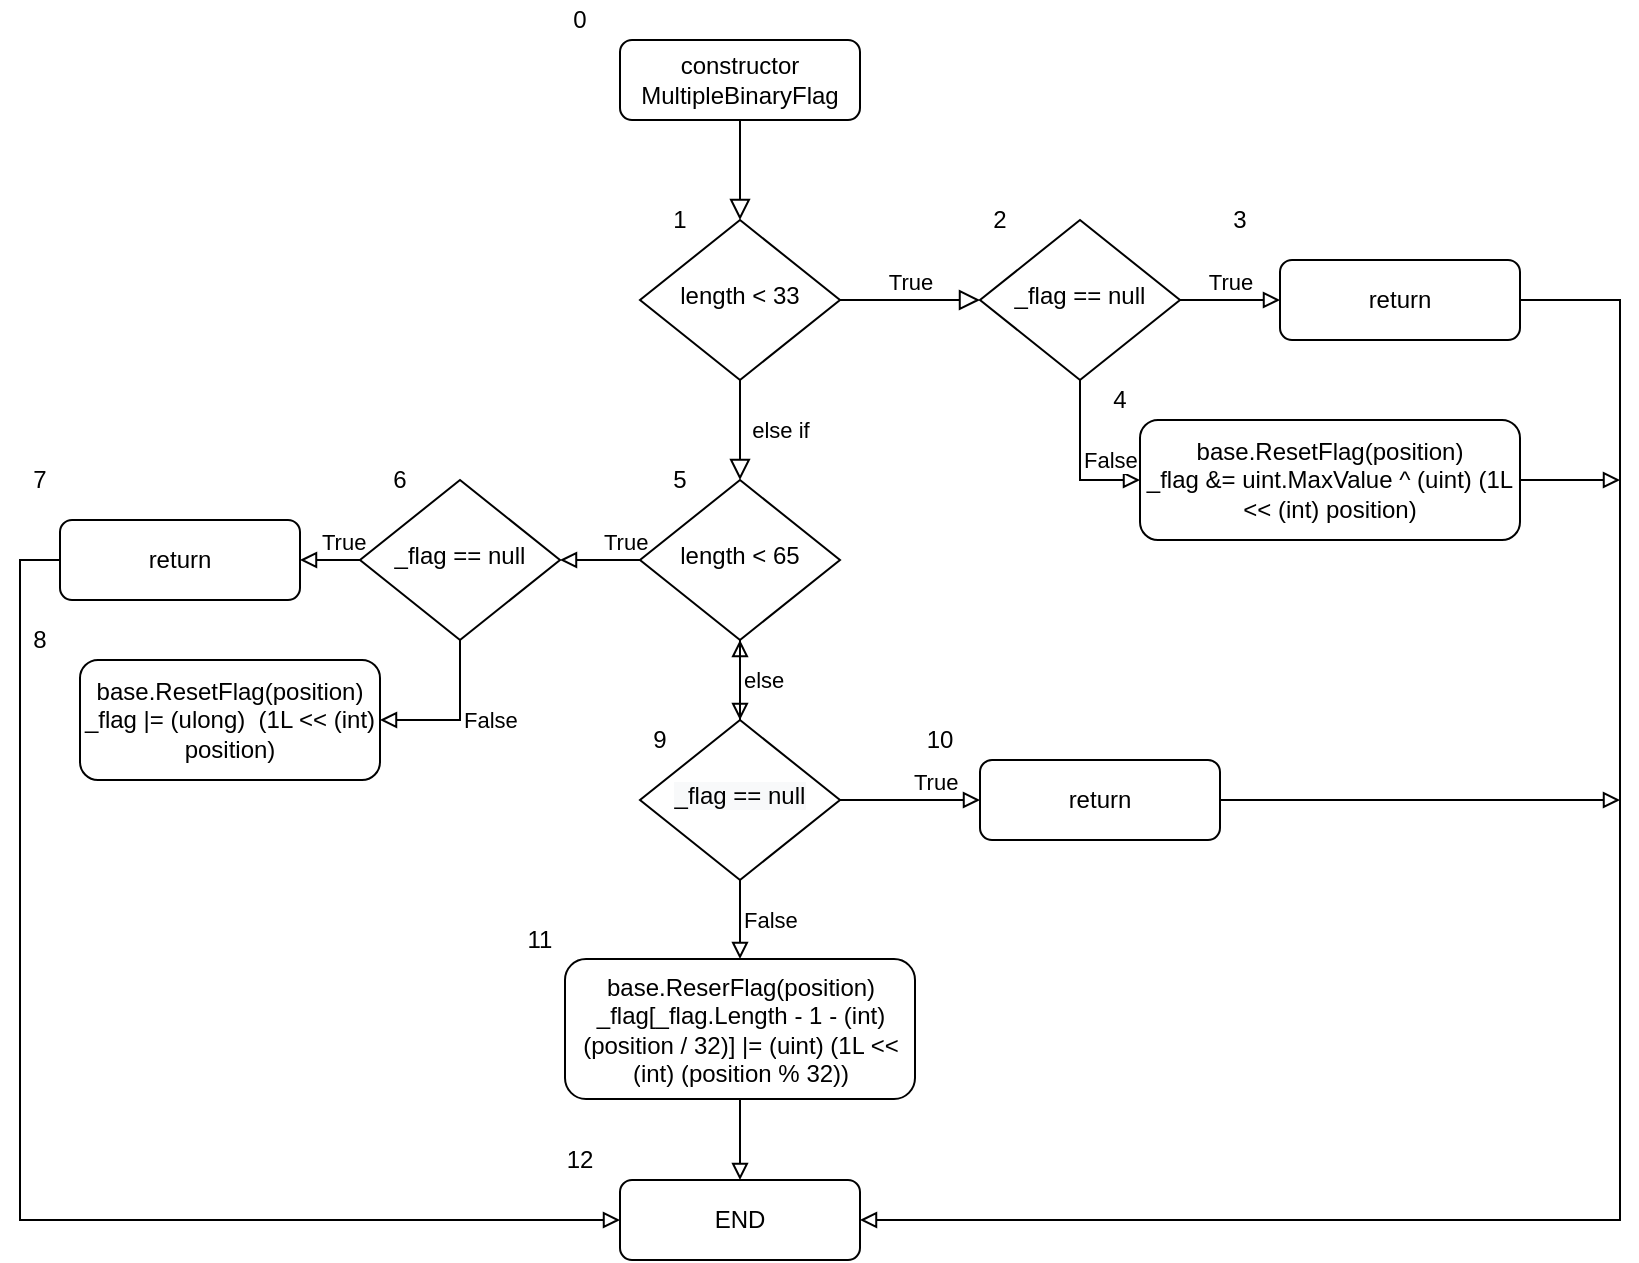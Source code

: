 <mxfile version="14.6.12" type="github">
  <diagram id="C5RBs43oDa-KdzZeNtuy" name="Page-1">
    <mxGraphModel dx="782" dy="514" grid="1" gridSize="10" guides="1" tooltips="1" connect="1" arrows="1" fold="1" page="1" pageScale="1" pageWidth="827" pageHeight="1169" math="0" shadow="0">
      <root>
        <mxCell id="WIyWlLk6GJQsqaUBKTNV-0" />
        <mxCell id="WIyWlLk6GJQsqaUBKTNV-1" parent="WIyWlLk6GJQsqaUBKTNV-0" />
        <mxCell id="WIyWlLk6GJQsqaUBKTNV-2" value="" style="rounded=0;html=1;jettySize=auto;orthogonalLoop=1;fontSize=11;endArrow=block;endFill=0;endSize=8;strokeWidth=1;shadow=0;labelBackgroundColor=none;edgeStyle=orthogonalEdgeStyle;" parent="WIyWlLk6GJQsqaUBKTNV-1" source="WIyWlLk6GJQsqaUBKTNV-3" target="WIyWlLk6GJQsqaUBKTNV-6" edge="1">
          <mxGeometry relative="1" as="geometry" />
        </mxCell>
        <mxCell id="WIyWlLk6GJQsqaUBKTNV-3" value="constructor MultipleBinaryFlag" style="rounded=1;whiteSpace=wrap;html=1;fontSize=12;glass=0;strokeWidth=1;shadow=0;" parent="WIyWlLk6GJQsqaUBKTNV-1" vertex="1">
          <mxGeometry x="310" y="90" width="120" height="40" as="geometry" />
        </mxCell>
        <mxCell id="WIyWlLk6GJQsqaUBKTNV-4" value="else if" style="rounded=0;html=1;jettySize=auto;orthogonalLoop=1;fontSize=11;endArrow=block;endFill=0;endSize=8;strokeWidth=1;shadow=0;labelBackgroundColor=none;edgeStyle=orthogonalEdgeStyle;" parent="WIyWlLk6GJQsqaUBKTNV-1" source="WIyWlLk6GJQsqaUBKTNV-6" target="WIyWlLk6GJQsqaUBKTNV-10" edge="1">
          <mxGeometry y="20" relative="1" as="geometry">
            <mxPoint as="offset" />
          </mxGeometry>
        </mxCell>
        <mxCell id="WIyWlLk6GJQsqaUBKTNV-5" value="True" style="edgeStyle=orthogonalEdgeStyle;rounded=0;html=1;jettySize=auto;orthogonalLoop=1;fontSize=11;endArrow=block;endFill=0;endSize=8;strokeWidth=1;shadow=0;labelBackgroundColor=none;" parent="WIyWlLk6GJQsqaUBKTNV-1" source="WIyWlLk6GJQsqaUBKTNV-6" edge="1">
          <mxGeometry y="10" relative="1" as="geometry">
            <mxPoint as="offset" />
            <mxPoint x="490" y="220" as="targetPoint" />
          </mxGeometry>
        </mxCell>
        <mxCell id="WIyWlLk6GJQsqaUBKTNV-6" value="length &amp;lt; 33" style="rhombus;whiteSpace=wrap;html=1;shadow=0;fontFamily=Helvetica;fontSize=12;align=center;strokeWidth=1;spacing=6;spacingTop=-4;" parent="WIyWlLk6GJQsqaUBKTNV-1" vertex="1">
          <mxGeometry x="320" y="180" width="100" height="80" as="geometry" />
        </mxCell>
        <mxCell id="Sv4iAPx3FwO1JRWVd6x--8" value="True" style="edgeStyle=orthogonalEdgeStyle;rounded=0;orthogonalLoop=1;jettySize=auto;html=1;exitX=0;exitY=0.5;exitDx=0;exitDy=0;entryX=1;entryY=0.5;entryDx=0;entryDy=0;endArrow=block;endFill=0;align=left;verticalAlign=bottom;" edge="1" parent="WIyWlLk6GJQsqaUBKTNV-1" source="WIyWlLk6GJQsqaUBKTNV-10" target="Sv4iAPx3FwO1JRWVd6x--7">
          <mxGeometry relative="1" as="geometry" />
        </mxCell>
        <mxCell id="Sv4iAPx3FwO1JRWVd6x--15" style="edgeStyle=orthogonalEdgeStyle;rounded=0;orthogonalLoop=1;jettySize=auto;html=1;exitX=0.5;exitY=1;exitDx=0;exitDy=0;entryX=0.5;entryY=0;entryDx=0;entryDy=0;endArrow=block;endFill=0;align=left;" edge="1" parent="WIyWlLk6GJQsqaUBKTNV-1" source="WIyWlLk6GJQsqaUBKTNV-10" target="Sv4iAPx3FwO1JRWVd6x--14">
          <mxGeometry relative="1" as="geometry" />
        </mxCell>
        <mxCell id="WIyWlLk6GJQsqaUBKTNV-10" value="length &amp;lt; 65" style="rhombus;whiteSpace=wrap;html=1;shadow=0;fontFamily=Helvetica;fontSize=12;align=center;strokeWidth=1;spacing=6;spacingTop=-4;" parent="WIyWlLk6GJQsqaUBKTNV-1" vertex="1">
          <mxGeometry x="320" y="310" width="100" height="80" as="geometry" />
        </mxCell>
        <mxCell id="WIyWlLk6GJQsqaUBKTNV-11" value="END" style="rounded=1;whiteSpace=wrap;html=1;fontSize=12;glass=0;strokeWidth=1;shadow=0;" parent="WIyWlLk6GJQsqaUBKTNV-1" vertex="1">
          <mxGeometry x="310" y="660" width="120" height="40" as="geometry" />
        </mxCell>
        <mxCell id="Sv4iAPx3FwO1JRWVd6x--2" value="True" style="edgeStyle=orthogonalEdgeStyle;rounded=0;orthogonalLoop=1;jettySize=auto;html=1;exitX=1;exitY=0.5;exitDx=0;exitDy=0;entryX=0;entryY=0.5;entryDx=0;entryDy=0;verticalAlign=bottom;endArrow=block;endFill=0;" edge="1" parent="WIyWlLk6GJQsqaUBKTNV-1" source="Sv4iAPx3FwO1JRWVd6x--0" target="Sv4iAPx3FwO1JRWVd6x--1">
          <mxGeometry relative="1" as="geometry" />
        </mxCell>
        <mxCell id="Sv4iAPx3FwO1JRWVd6x--5" value="False" style="edgeStyle=orthogonalEdgeStyle;rounded=0;orthogonalLoop=1;jettySize=auto;html=1;exitX=0.5;exitY=1;exitDx=0;exitDy=0;entryX=0;entryY=0.5;entryDx=0;entryDy=0;align=left;endArrow=block;endFill=0;" edge="1" parent="WIyWlLk6GJQsqaUBKTNV-1" source="Sv4iAPx3FwO1JRWVd6x--0" target="Sv4iAPx3FwO1JRWVd6x--4">
          <mxGeometry relative="1" as="geometry" />
        </mxCell>
        <mxCell id="Sv4iAPx3FwO1JRWVd6x--0" value="_flag == null" style="rhombus;whiteSpace=wrap;html=1;shadow=0;fontFamily=Helvetica;fontSize=12;align=center;strokeWidth=1;spacing=6;spacingTop=-4;" vertex="1" parent="WIyWlLk6GJQsqaUBKTNV-1">
          <mxGeometry x="490" y="180" width="100" height="80" as="geometry" />
        </mxCell>
        <mxCell id="Sv4iAPx3FwO1JRWVd6x--3" style="edgeStyle=orthogonalEdgeStyle;rounded=0;orthogonalLoop=1;jettySize=auto;html=1;exitX=1;exitY=0.5;exitDx=0;exitDy=0;entryX=1;entryY=0.5;entryDx=0;entryDy=0;endArrow=block;endFill=0;" edge="1" parent="WIyWlLk6GJQsqaUBKTNV-1" source="Sv4iAPx3FwO1JRWVd6x--1" target="WIyWlLk6GJQsqaUBKTNV-11">
          <mxGeometry relative="1" as="geometry">
            <Array as="points">
              <mxPoint x="810" y="220" />
              <mxPoint x="810" y="680" />
            </Array>
          </mxGeometry>
        </mxCell>
        <mxCell id="Sv4iAPx3FwO1JRWVd6x--1" value="return" style="rounded=1;whiteSpace=wrap;html=1;fontSize=12;glass=0;strokeWidth=1;shadow=0;" vertex="1" parent="WIyWlLk6GJQsqaUBKTNV-1">
          <mxGeometry x="640" y="200" width="120" height="40" as="geometry" />
        </mxCell>
        <mxCell id="Sv4iAPx3FwO1JRWVd6x--6" style="edgeStyle=orthogonalEdgeStyle;rounded=0;orthogonalLoop=1;jettySize=auto;html=1;exitX=1;exitY=0.5;exitDx=0;exitDy=0;align=left;endArrow=block;endFill=0;" edge="1" parent="WIyWlLk6GJQsqaUBKTNV-1" source="Sv4iAPx3FwO1JRWVd6x--4">
          <mxGeometry relative="1" as="geometry">
            <mxPoint x="810" y="310" as="targetPoint" />
          </mxGeometry>
        </mxCell>
        <mxCell id="Sv4iAPx3FwO1JRWVd6x--4" value="base.ResetFlag(position)&lt;br&gt;_flag &amp;amp;= uint.MaxValue ^ (uint) (1L &amp;lt;&amp;lt; (int) position)" style="rounded=1;whiteSpace=wrap;html=1;fontSize=12;glass=0;strokeWidth=1;shadow=0;" vertex="1" parent="WIyWlLk6GJQsqaUBKTNV-1">
          <mxGeometry x="570" y="280" width="190" height="60" as="geometry" />
        </mxCell>
        <mxCell id="Sv4iAPx3FwO1JRWVd6x--10" value="True" style="edgeStyle=orthogonalEdgeStyle;rounded=0;orthogonalLoop=1;jettySize=auto;html=1;exitX=0;exitY=0.5;exitDx=0;exitDy=0;entryX=1;entryY=0.5;entryDx=0;entryDy=0;endArrow=block;endFill=0;align=left;verticalAlign=bottom;spacingLeft=-6;" edge="1" parent="WIyWlLk6GJQsqaUBKTNV-1" source="Sv4iAPx3FwO1JRWVd6x--7" target="Sv4iAPx3FwO1JRWVd6x--9">
          <mxGeometry relative="1" as="geometry" />
        </mxCell>
        <mxCell id="Sv4iAPx3FwO1JRWVd6x--13" value="False" style="edgeStyle=orthogonalEdgeStyle;rounded=0;orthogonalLoop=1;jettySize=auto;html=1;exitX=0.5;exitY=1;exitDx=0;exitDy=0;entryX=1;entryY=0.5;entryDx=0;entryDy=0;endArrow=block;endFill=0;align=left;" edge="1" parent="WIyWlLk6GJQsqaUBKTNV-1" source="Sv4iAPx3FwO1JRWVd6x--7" target="Sv4iAPx3FwO1JRWVd6x--12">
          <mxGeometry relative="1" as="geometry" />
        </mxCell>
        <mxCell id="Sv4iAPx3FwO1JRWVd6x--7" value="_flag == null" style="rhombus;whiteSpace=wrap;html=1;shadow=0;fontFamily=Helvetica;fontSize=12;align=center;strokeWidth=1;spacing=6;spacingTop=-4;" vertex="1" parent="WIyWlLk6GJQsqaUBKTNV-1">
          <mxGeometry x="180" y="310" width="100" height="80" as="geometry" />
        </mxCell>
        <mxCell id="Sv4iAPx3FwO1JRWVd6x--11" style="edgeStyle=orthogonalEdgeStyle;rounded=0;orthogonalLoop=1;jettySize=auto;html=1;exitX=0;exitY=0.5;exitDx=0;exitDy=0;entryX=0;entryY=0.5;entryDx=0;entryDy=0;endArrow=block;endFill=0;align=left;" edge="1" parent="WIyWlLk6GJQsqaUBKTNV-1" source="Sv4iAPx3FwO1JRWVd6x--9" target="WIyWlLk6GJQsqaUBKTNV-11">
          <mxGeometry relative="1" as="geometry" />
        </mxCell>
        <mxCell id="Sv4iAPx3FwO1JRWVd6x--9" value="return" style="rounded=1;whiteSpace=wrap;html=1;fontSize=12;glass=0;strokeWidth=1;shadow=0;" vertex="1" parent="WIyWlLk6GJQsqaUBKTNV-1">
          <mxGeometry x="30" y="330" width="120" height="40" as="geometry" />
        </mxCell>
        <mxCell id="Sv4iAPx3FwO1JRWVd6x--12" value="base.ResetFlag(position)&lt;br&gt;_flag |= (ulong)&amp;nbsp; (1L &amp;lt;&amp;lt; (int) position)" style="rounded=1;whiteSpace=wrap;html=1;fontSize=12;glass=0;strokeWidth=1;shadow=0;" vertex="1" parent="WIyWlLk6GJQsqaUBKTNV-1">
          <mxGeometry x="40" y="400" width="150" height="60" as="geometry" />
        </mxCell>
        <mxCell id="Sv4iAPx3FwO1JRWVd6x--16" value="else" style="edgeStyle=orthogonalEdgeStyle;rounded=0;orthogonalLoop=1;jettySize=auto;html=1;endArrow=block;endFill=0;align=left;" edge="1" parent="WIyWlLk6GJQsqaUBKTNV-1" source="Sv4iAPx3FwO1JRWVd6x--14" target="WIyWlLk6GJQsqaUBKTNV-10">
          <mxGeometry relative="1" as="geometry" />
        </mxCell>
        <mxCell id="Sv4iAPx3FwO1JRWVd6x--19" value="True" style="edgeStyle=orthogonalEdgeStyle;rounded=0;orthogonalLoop=1;jettySize=auto;html=1;endArrow=block;endFill=0;align=left;verticalAlign=bottom;" edge="1" parent="WIyWlLk6GJQsqaUBKTNV-1" source="Sv4iAPx3FwO1JRWVd6x--14" target="Sv4iAPx3FwO1JRWVd6x--17">
          <mxGeometry relative="1" as="geometry" />
        </mxCell>
        <mxCell id="Sv4iAPx3FwO1JRWVd6x--23" value="False" style="edgeStyle=orthogonalEdgeStyle;rounded=0;orthogonalLoop=1;jettySize=auto;html=1;exitX=0.5;exitY=1;exitDx=0;exitDy=0;entryX=0.5;entryY=0;entryDx=0;entryDy=0;endArrow=block;endFill=0;align=left;" edge="1" parent="WIyWlLk6GJQsqaUBKTNV-1" source="Sv4iAPx3FwO1JRWVd6x--14" target="Sv4iAPx3FwO1JRWVd6x--24">
          <mxGeometry relative="1" as="geometry">
            <mxPoint x="370" y="545" as="targetPoint" />
          </mxGeometry>
        </mxCell>
        <mxCell id="Sv4iAPx3FwO1JRWVd6x--14" value="&#xa;&#xa;&lt;span style=&quot;color: rgb(0, 0, 0); font-family: helvetica; font-size: 12px; font-style: normal; font-weight: 400; letter-spacing: normal; text-align: center; text-indent: 0px; text-transform: none; word-spacing: 0px; background-color: rgb(248, 249, 250); display: inline; float: none;&quot;&gt;_flag == null&lt;/span&gt;&#xa;&#xa;" style="rhombus;whiteSpace=wrap;html=1;shadow=0;fontFamily=Helvetica;fontSize=12;align=center;strokeWidth=1;spacing=6;spacingTop=-4;" vertex="1" parent="WIyWlLk6GJQsqaUBKTNV-1">
          <mxGeometry x="320" y="430" width="100" height="80" as="geometry" />
        </mxCell>
        <mxCell id="Sv4iAPx3FwO1JRWVd6x--20" style="edgeStyle=orthogonalEdgeStyle;rounded=0;orthogonalLoop=1;jettySize=auto;html=1;exitX=1;exitY=0.5;exitDx=0;exitDy=0;endArrow=block;endFill=0;align=left;" edge="1" parent="WIyWlLk6GJQsqaUBKTNV-1" source="Sv4iAPx3FwO1JRWVd6x--17">
          <mxGeometry relative="1" as="geometry">
            <mxPoint x="810" y="470" as="targetPoint" />
          </mxGeometry>
        </mxCell>
        <mxCell id="Sv4iAPx3FwO1JRWVd6x--17" value="return" style="rounded=1;whiteSpace=wrap;html=1;fontSize=12;glass=0;strokeWidth=1;shadow=0;" vertex="1" parent="WIyWlLk6GJQsqaUBKTNV-1">
          <mxGeometry x="490" y="450" width="120" height="40" as="geometry" />
        </mxCell>
        <mxCell id="Sv4iAPx3FwO1JRWVd6x--28" style="edgeStyle=orthogonalEdgeStyle;rounded=0;orthogonalLoop=1;jettySize=auto;html=1;exitX=0.5;exitY=1;exitDx=0;exitDy=0;entryX=0.5;entryY=0;entryDx=0;entryDy=0;endArrow=block;endFill=0;align=left;" edge="1" parent="WIyWlLk6GJQsqaUBKTNV-1" source="Sv4iAPx3FwO1JRWVd6x--24" target="WIyWlLk6GJQsqaUBKTNV-11">
          <mxGeometry relative="1" as="geometry" />
        </mxCell>
        <mxCell id="Sv4iAPx3FwO1JRWVd6x--24" value="base.ReserFlag(position)&lt;br&gt;&lt;span class=&quot;pl-smi&quot; style=&quot;box-sizing: border-box ; background-color: rgb(255 , 255 , 255)&quot;&gt;_flag&lt;/span&gt;&lt;span style=&quot;background-color: rgb(255 , 255 , 255)&quot;&gt;[&lt;/span&gt;&lt;span class=&quot;pl-smi&quot; style=&quot;box-sizing: border-box ; background-color: rgb(255 , 255 , 255)&quot;&gt;_flag&lt;/span&gt;&lt;span style=&quot;background-color: rgb(255 , 255 , 255)&quot;&gt;.&lt;/span&gt;&lt;span class=&quot;pl-smi&quot; style=&quot;box-sizing: border-box ; background-color: rgb(255 , 255 , 255)&quot;&gt;Length&lt;/span&gt;&lt;span style=&quot;background-color: rgb(255 , 255 , 255)&quot;&gt; &lt;/span&gt;&lt;span class=&quot;pl-k&quot; style=&quot;box-sizing: border-box ; font-family: , &amp;#34;consolas&amp;#34; , &amp;#34;liberation mono&amp;#34; , &amp;#34;menlo&amp;#34; , monospace ; background-color: rgb(255 , 255 , 255)&quot;&gt;-&lt;/span&gt;&lt;span style=&quot;background-color: rgb(255 , 255 , 255)&quot;&gt; &lt;/span&gt;&lt;span class=&quot;pl-c1&quot; style=&quot;box-sizing: border-box ; font-family: , &amp;#34;consolas&amp;#34; , &amp;#34;liberation mono&amp;#34; , &amp;#34;menlo&amp;#34; , monospace ; background-color: rgb(255 , 255 , 255)&quot;&gt;1&lt;/span&gt;&lt;span style=&quot;background-color: rgb(255 , 255 , 255)&quot;&gt; &lt;/span&gt;&lt;span class=&quot;pl-k&quot; style=&quot;box-sizing: border-box ; font-family: , &amp;#34;consolas&amp;#34; , &amp;#34;liberation mono&amp;#34; , &amp;#34;menlo&amp;#34; , monospace ; background-color: rgb(255 , 255 , 255)&quot;&gt;-&lt;/span&gt;&lt;span style=&quot;background-color: rgb(255 , 255 , 255)&quot;&gt; (&lt;/span&gt;&lt;span class=&quot;pl-k&quot; style=&quot;box-sizing: border-box ; font-family: , &amp;#34;consolas&amp;#34; , &amp;#34;liberation mono&amp;#34; , &amp;#34;menlo&amp;#34; , monospace ; background-color: rgb(255 , 255 , 255)&quot;&gt;int&lt;/span&gt;&lt;span style=&quot;background-color: rgb(255 , 255 , 255)&quot;&gt;) (&lt;/span&gt;&lt;span class=&quot;pl-smi&quot; style=&quot;box-sizing: border-box ; background-color: rgb(255 , 255 , 255)&quot;&gt;position&lt;/span&gt;&lt;span style=&quot;background-color: rgb(255 , 255 , 255)&quot;&gt; &lt;/span&gt;&lt;span class=&quot;pl-k&quot; style=&quot;box-sizing: border-box ; font-family: , &amp;#34;consolas&amp;#34; , &amp;#34;liberation mono&amp;#34; , &amp;#34;menlo&amp;#34; , monospace ; background-color: rgb(255 , 255 , 255)&quot;&gt;/&lt;/span&gt;&lt;span style=&quot;background-color: rgb(255 , 255 , 255)&quot;&gt; &lt;/span&gt;&lt;span class=&quot;pl-c1&quot; style=&quot;box-sizing: border-box ; font-family: , &amp;#34;consolas&amp;#34; , &amp;#34;liberation mono&amp;#34; , &amp;#34;menlo&amp;#34; , monospace ; background-color: rgb(255 , 255 , 255)&quot;&gt;32&lt;/span&gt;&lt;span style=&quot;background-color: rgb(255 , 255 , 255)&quot;&gt;)] &lt;/span&gt;&lt;span class=&quot;pl-k&quot; style=&quot;box-sizing: border-box ; font-family: , &amp;#34;consolas&amp;#34; , &amp;#34;liberation mono&amp;#34; , &amp;#34;menlo&amp;#34; , monospace ; background-color: rgb(255 , 255 , 255)&quot;&gt;|=&lt;/span&gt;&lt;span style=&quot;background-color: rgb(255 , 255 , 255)&quot;&gt; (&lt;/span&gt;&lt;span class=&quot;pl-k&quot; style=&quot;box-sizing: border-box ; font-family: , &amp;#34;consolas&amp;#34; , &amp;#34;liberation mono&amp;#34; , &amp;#34;menlo&amp;#34; , monospace ; background-color: rgb(255 , 255 , 255)&quot;&gt;uint&lt;/span&gt;&lt;span style=&quot;background-color: rgb(255 , 255 , 255)&quot;&gt;) (&lt;/span&gt;&lt;span class=&quot;pl-c1&quot; style=&quot;box-sizing: border-box ; font-family: , &amp;#34;consolas&amp;#34; , &amp;#34;liberation mono&amp;#34; , &amp;#34;menlo&amp;#34; , monospace ; background-color: rgb(255 , 255 , 255)&quot;&gt;1L&lt;/span&gt;&lt;span style=&quot;background-color: rgb(255 , 255 , 255)&quot;&gt; &lt;/span&gt;&lt;span class=&quot;pl-k&quot; style=&quot;box-sizing: border-box ; font-family: , &amp;#34;consolas&amp;#34; , &amp;#34;liberation mono&amp;#34; , &amp;#34;menlo&amp;#34; , monospace ; background-color: rgb(255 , 255 , 255)&quot;&gt;&amp;lt;&amp;lt;&lt;/span&gt;&lt;span style=&quot;background-color: rgb(255 , 255 , 255)&quot;&gt; (&lt;/span&gt;&lt;span class=&quot;pl-k&quot; style=&quot;box-sizing: border-box ; font-family: , &amp;#34;consolas&amp;#34; , &amp;#34;liberation mono&amp;#34; , &amp;#34;menlo&amp;#34; , monospace ; background-color: rgb(255 , 255 , 255)&quot;&gt;int&lt;/span&gt;&lt;span style=&quot;background-color: rgb(255 , 255 , 255)&quot;&gt;) (&lt;/span&gt;&lt;span class=&quot;pl-smi&quot; style=&quot;box-sizing: border-box ; background-color: rgb(255 , 255 , 255)&quot;&gt;position&lt;/span&gt;&lt;span style=&quot;background-color: rgb(255 , 255 , 255)&quot;&gt; &lt;/span&gt;&lt;span class=&quot;pl-k&quot; style=&quot;box-sizing: border-box ; font-family: , &amp;#34;consolas&amp;#34; , &amp;#34;liberation mono&amp;#34; , &amp;#34;menlo&amp;#34; , monospace ; background-color: rgb(255 , 255 , 255)&quot;&gt;%&lt;/span&gt;&lt;span style=&quot;background-color: rgb(255 , 255 , 255)&quot;&gt; &lt;/span&gt;&lt;span class=&quot;pl-c1&quot; style=&quot;box-sizing: border-box ; font-family: , &amp;#34;consolas&amp;#34; , &amp;#34;liberation mono&amp;#34; , &amp;#34;menlo&amp;#34; , monospace ; background-color: rgb(255 , 255 , 255)&quot;&gt;32&lt;/span&gt;&lt;span style=&quot;background-color: rgb(255 , 255 , 255)&quot;&gt;))&lt;/span&gt;" style="rounded=1;whiteSpace=wrap;html=1;fontSize=12;glass=0;strokeWidth=1;shadow=0;" vertex="1" parent="WIyWlLk6GJQsqaUBKTNV-1">
          <mxGeometry x="282.5" y="549.5" width="175" height="70" as="geometry" />
        </mxCell>
        <mxCell id="Sv4iAPx3FwO1JRWVd6x--29" value="0" style="text;html=1;strokeColor=none;fillColor=none;align=center;verticalAlign=middle;whiteSpace=wrap;rounded=0;" vertex="1" parent="WIyWlLk6GJQsqaUBKTNV-1">
          <mxGeometry x="270" y="70" width="40" height="20" as="geometry" />
        </mxCell>
        <mxCell id="Sv4iAPx3FwO1JRWVd6x--30" value="1" style="text;html=1;strokeColor=none;fillColor=none;align=center;verticalAlign=middle;whiteSpace=wrap;rounded=0;" vertex="1" parent="WIyWlLk6GJQsqaUBKTNV-1">
          <mxGeometry x="320" y="170" width="40" height="20" as="geometry" />
        </mxCell>
        <mxCell id="Sv4iAPx3FwO1JRWVd6x--31" value="2" style="text;html=1;strokeColor=none;fillColor=none;align=center;verticalAlign=middle;whiteSpace=wrap;rounded=0;" vertex="1" parent="WIyWlLk6GJQsqaUBKTNV-1">
          <mxGeometry x="480" y="170" width="40" height="20" as="geometry" />
        </mxCell>
        <mxCell id="Sv4iAPx3FwO1JRWVd6x--32" value="3" style="text;html=1;strokeColor=none;fillColor=none;align=center;verticalAlign=middle;whiteSpace=wrap;rounded=0;" vertex="1" parent="WIyWlLk6GJQsqaUBKTNV-1">
          <mxGeometry x="600" y="170" width="40" height="20" as="geometry" />
        </mxCell>
        <mxCell id="Sv4iAPx3FwO1JRWVd6x--33" value="4" style="text;html=1;strokeColor=none;fillColor=none;align=center;verticalAlign=middle;whiteSpace=wrap;rounded=0;" vertex="1" parent="WIyWlLk6GJQsqaUBKTNV-1">
          <mxGeometry x="540" y="260" width="40" height="20" as="geometry" />
        </mxCell>
        <mxCell id="Sv4iAPx3FwO1JRWVd6x--35" value="5" style="text;html=1;strokeColor=none;fillColor=none;align=center;verticalAlign=middle;whiteSpace=wrap;rounded=0;" vertex="1" parent="WIyWlLk6GJQsqaUBKTNV-1">
          <mxGeometry x="320" y="300" width="40" height="20" as="geometry" />
        </mxCell>
        <mxCell id="Sv4iAPx3FwO1JRWVd6x--36" value="6" style="text;html=1;strokeColor=none;fillColor=none;align=center;verticalAlign=middle;whiteSpace=wrap;rounded=0;" vertex="1" parent="WIyWlLk6GJQsqaUBKTNV-1">
          <mxGeometry x="180" y="300" width="40" height="20" as="geometry" />
        </mxCell>
        <mxCell id="Sv4iAPx3FwO1JRWVd6x--37" value="7" style="text;html=1;strokeColor=none;fillColor=none;align=center;verticalAlign=middle;whiteSpace=wrap;rounded=0;" vertex="1" parent="WIyWlLk6GJQsqaUBKTNV-1">
          <mxGeometry y="300" width="40" height="20" as="geometry" />
        </mxCell>
        <mxCell id="Sv4iAPx3FwO1JRWVd6x--38" value="8" style="text;html=1;strokeColor=none;fillColor=none;align=center;verticalAlign=middle;whiteSpace=wrap;rounded=0;" vertex="1" parent="WIyWlLk6GJQsqaUBKTNV-1">
          <mxGeometry y="380" width="40" height="20" as="geometry" />
        </mxCell>
        <mxCell id="Sv4iAPx3FwO1JRWVd6x--39" value="9" style="text;html=1;strokeColor=none;fillColor=none;align=center;verticalAlign=middle;whiteSpace=wrap;rounded=0;" vertex="1" parent="WIyWlLk6GJQsqaUBKTNV-1">
          <mxGeometry x="310" y="430" width="40" height="20" as="geometry" />
        </mxCell>
        <mxCell id="Sv4iAPx3FwO1JRWVd6x--40" value="10" style="text;html=1;strokeColor=none;fillColor=none;align=center;verticalAlign=middle;whiteSpace=wrap;rounded=0;" vertex="1" parent="WIyWlLk6GJQsqaUBKTNV-1">
          <mxGeometry x="450" y="430" width="40" height="20" as="geometry" />
        </mxCell>
        <mxCell id="Sv4iAPx3FwO1JRWVd6x--41" value="11" style="text;html=1;strokeColor=none;fillColor=none;align=center;verticalAlign=middle;whiteSpace=wrap;rounded=0;" vertex="1" parent="WIyWlLk6GJQsqaUBKTNV-1">
          <mxGeometry x="250" y="529.5" width="40" height="20" as="geometry" />
        </mxCell>
        <mxCell id="Sv4iAPx3FwO1JRWVd6x--42" value="12" style="text;html=1;strokeColor=none;fillColor=none;align=center;verticalAlign=middle;whiteSpace=wrap;rounded=0;" vertex="1" parent="WIyWlLk6GJQsqaUBKTNV-1">
          <mxGeometry x="270" y="640" width="40" height="20" as="geometry" />
        </mxCell>
      </root>
    </mxGraphModel>
  </diagram>
</mxfile>
